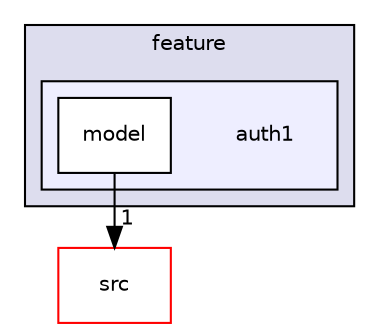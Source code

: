 digraph "wt-4.8.2/examples/feature/auth1" {
  compound=true
  node [ fontsize="10", fontname="Helvetica"];
  edge [ labelfontsize="10", labelfontname="Helvetica"];
  subgraph clusterdir_07fe0336bbdc203acc209ee85233cb16 {
    graph [ bgcolor="#ddddee", pencolor="black", label="feature" fontname="Helvetica", fontsize="10", URL="dir_07fe0336bbdc203acc209ee85233cb16.html"]
  subgraph clusterdir_106d28cba275d447ba0a2a6bf96cf490 {
    graph [ bgcolor="#eeeeff", pencolor="black", label="" URL="dir_106d28cba275d447ba0a2a6bf96cf490.html"];
    dir_106d28cba275d447ba0a2a6bf96cf490 [shape=plaintext label="auth1"];
    dir_9240fbbc112fa1aeba75341ce3a73674 [shape=box label="model" color="black" fillcolor="white" style="filled" URL="dir_9240fbbc112fa1aeba75341ce3a73674.html"];
  }
  }
  dir_8c2075826d83665da24477cf5d507b72 [shape=box label="src" fillcolor="white" style="filled" color="red" URL="dir_8c2075826d83665da24477cf5d507b72.html"];
  dir_9240fbbc112fa1aeba75341ce3a73674->dir_8c2075826d83665da24477cf5d507b72 [headlabel="1", labeldistance=1.5 headhref="dir_000304_000007.html"];
}
